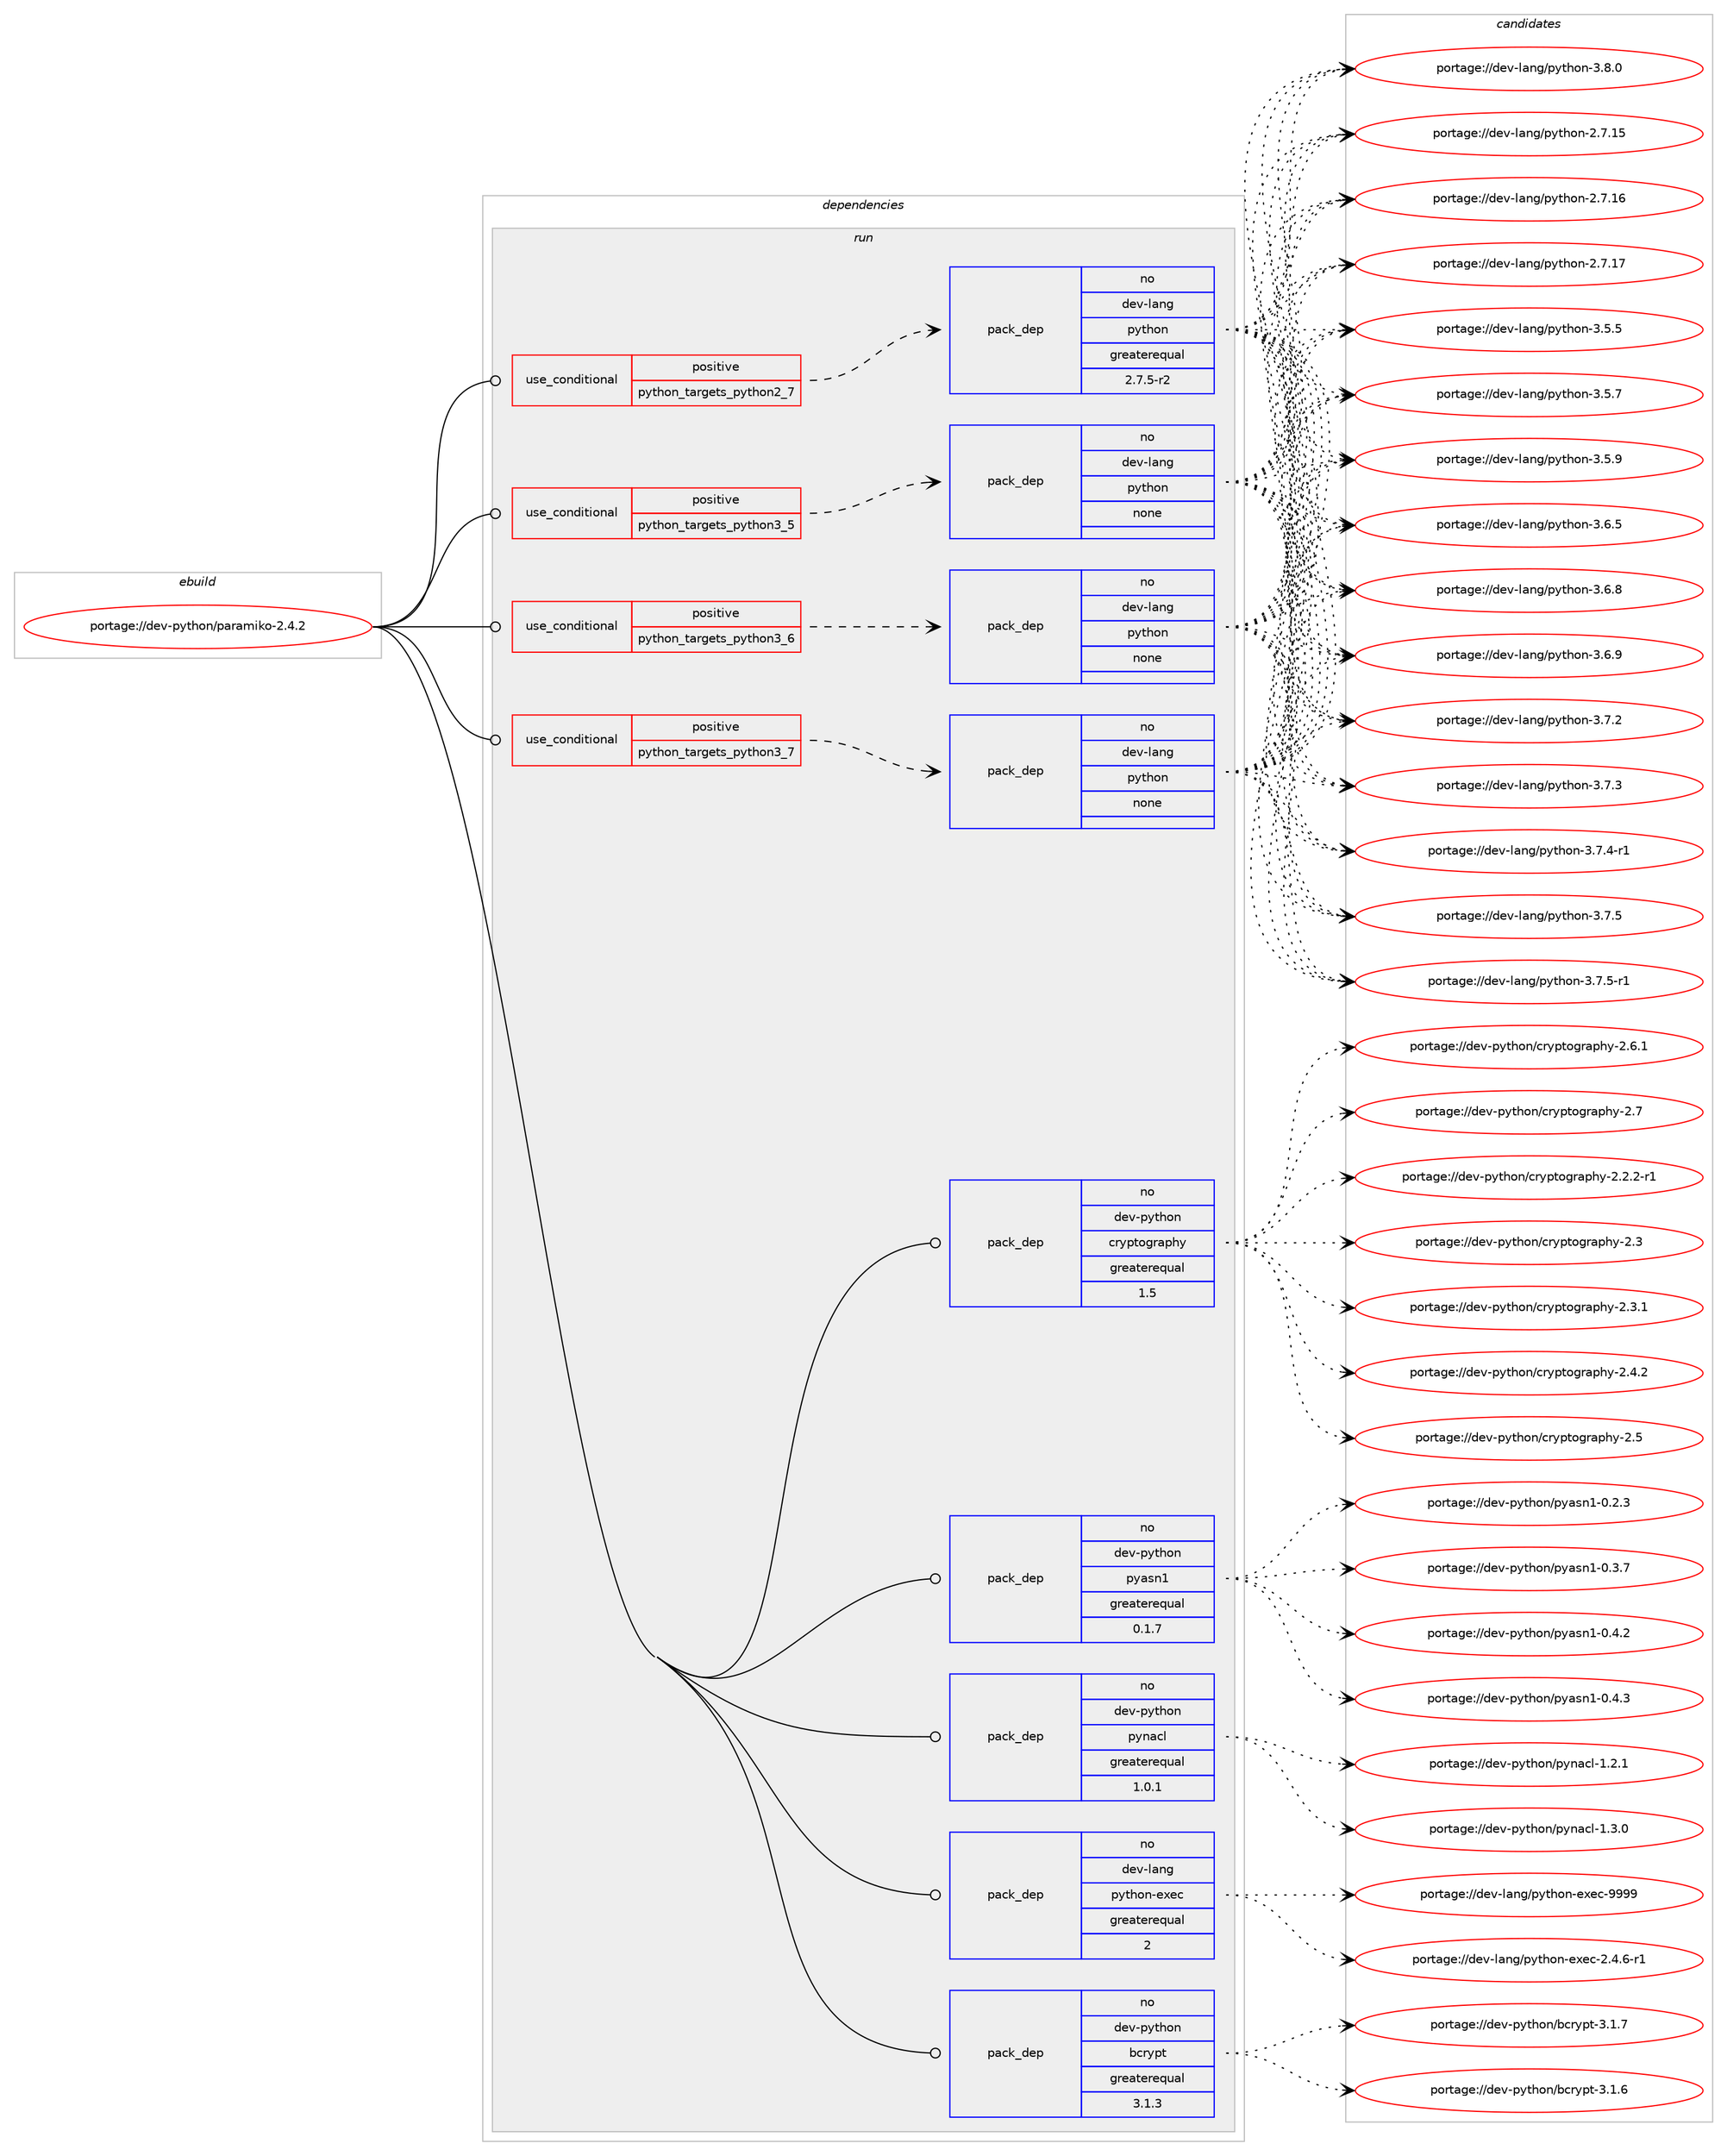 digraph prolog {

# *************
# Graph options
# *************

newrank=true;
concentrate=true;
compound=true;
graph [rankdir=LR,fontname=Helvetica,fontsize=10,ranksep=1.5];#, ranksep=2.5, nodesep=0.2];
edge  [arrowhead=vee];
node  [fontname=Helvetica,fontsize=10];

# **********
# The ebuild
# **********

subgraph cluster_leftcol {
color=gray;
rank=same;
label=<<i>ebuild</i>>;
id [label="portage://dev-python/paramiko-2.4.2", color=red, width=4, href="../dev-python/paramiko-2.4.2.svg"];
}

# ****************
# The dependencies
# ****************

subgraph cluster_midcol {
color=gray;
label=<<i>dependencies</i>>;
subgraph cluster_compile {
fillcolor="#eeeeee";
style=filled;
label=<<i>compile</i>>;
}
subgraph cluster_compileandrun {
fillcolor="#eeeeee";
style=filled;
label=<<i>compile and run</i>>;
}
subgraph cluster_run {
fillcolor="#eeeeee";
style=filled;
label=<<i>run</i>>;
subgraph cond33454 {
dependency155931 [label=<<TABLE BORDER="0" CELLBORDER="1" CELLSPACING="0" CELLPADDING="4"><TR><TD ROWSPAN="3" CELLPADDING="10">use_conditional</TD></TR><TR><TD>positive</TD></TR><TR><TD>python_targets_python2_7</TD></TR></TABLE>>, shape=none, color=red];
subgraph pack119106 {
dependency155932 [label=<<TABLE BORDER="0" CELLBORDER="1" CELLSPACING="0" CELLPADDING="4" WIDTH="220"><TR><TD ROWSPAN="6" CELLPADDING="30">pack_dep</TD></TR><TR><TD WIDTH="110">no</TD></TR><TR><TD>dev-lang</TD></TR><TR><TD>python</TD></TR><TR><TD>greaterequal</TD></TR><TR><TD>2.7.5-r2</TD></TR></TABLE>>, shape=none, color=blue];
}
dependency155931:e -> dependency155932:w [weight=20,style="dashed",arrowhead="vee"];
}
id:e -> dependency155931:w [weight=20,style="solid",arrowhead="odot"];
subgraph cond33455 {
dependency155933 [label=<<TABLE BORDER="0" CELLBORDER="1" CELLSPACING="0" CELLPADDING="4"><TR><TD ROWSPAN="3" CELLPADDING="10">use_conditional</TD></TR><TR><TD>positive</TD></TR><TR><TD>python_targets_python3_5</TD></TR></TABLE>>, shape=none, color=red];
subgraph pack119107 {
dependency155934 [label=<<TABLE BORDER="0" CELLBORDER="1" CELLSPACING="0" CELLPADDING="4" WIDTH="220"><TR><TD ROWSPAN="6" CELLPADDING="30">pack_dep</TD></TR><TR><TD WIDTH="110">no</TD></TR><TR><TD>dev-lang</TD></TR><TR><TD>python</TD></TR><TR><TD>none</TD></TR><TR><TD></TD></TR></TABLE>>, shape=none, color=blue];
}
dependency155933:e -> dependency155934:w [weight=20,style="dashed",arrowhead="vee"];
}
id:e -> dependency155933:w [weight=20,style="solid",arrowhead="odot"];
subgraph cond33456 {
dependency155935 [label=<<TABLE BORDER="0" CELLBORDER="1" CELLSPACING="0" CELLPADDING="4"><TR><TD ROWSPAN="3" CELLPADDING="10">use_conditional</TD></TR><TR><TD>positive</TD></TR><TR><TD>python_targets_python3_6</TD></TR></TABLE>>, shape=none, color=red];
subgraph pack119108 {
dependency155936 [label=<<TABLE BORDER="0" CELLBORDER="1" CELLSPACING="0" CELLPADDING="4" WIDTH="220"><TR><TD ROWSPAN="6" CELLPADDING="30">pack_dep</TD></TR><TR><TD WIDTH="110">no</TD></TR><TR><TD>dev-lang</TD></TR><TR><TD>python</TD></TR><TR><TD>none</TD></TR><TR><TD></TD></TR></TABLE>>, shape=none, color=blue];
}
dependency155935:e -> dependency155936:w [weight=20,style="dashed",arrowhead="vee"];
}
id:e -> dependency155935:w [weight=20,style="solid",arrowhead="odot"];
subgraph cond33457 {
dependency155937 [label=<<TABLE BORDER="0" CELLBORDER="1" CELLSPACING="0" CELLPADDING="4"><TR><TD ROWSPAN="3" CELLPADDING="10">use_conditional</TD></TR><TR><TD>positive</TD></TR><TR><TD>python_targets_python3_7</TD></TR></TABLE>>, shape=none, color=red];
subgraph pack119109 {
dependency155938 [label=<<TABLE BORDER="0" CELLBORDER="1" CELLSPACING="0" CELLPADDING="4" WIDTH="220"><TR><TD ROWSPAN="6" CELLPADDING="30">pack_dep</TD></TR><TR><TD WIDTH="110">no</TD></TR><TR><TD>dev-lang</TD></TR><TR><TD>python</TD></TR><TR><TD>none</TD></TR><TR><TD></TD></TR></TABLE>>, shape=none, color=blue];
}
dependency155937:e -> dependency155938:w [weight=20,style="dashed",arrowhead="vee"];
}
id:e -> dependency155937:w [weight=20,style="solid",arrowhead="odot"];
subgraph pack119110 {
dependency155939 [label=<<TABLE BORDER="0" CELLBORDER="1" CELLSPACING="0" CELLPADDING="4" WIDTH="220"><TR><TD ROWSPAN="6" CELLPADDING="30">pack_dep</TD></TR><TR><TD WIDTH="110">no</TD></TR><TR><TD>dev-lang</TD></TR><TR><TD>python-exec</TD></TR><TR><TD>greaterequal</TD></TR><TR><TD>2</TD></TR></TABLE>>, shape=none, color=blue];
}
id:e -> dependency155939:w [weight=20,style="solid",arrowhead="odot"];
subgraph pack119111 {
dependency155940 [label=<<TABLE BORDER="0" CELLBORDER="1" CELLSPACING="0" CELLPADDING="4" WIDTH="220"><TR><TD ROWSPAN="6" CELLPADDING="30">pack_dep</TD></TR><TR><TD WIDTH="110">no</TD></TR><TR><TD>dev-python</TD></TR><TR><TD>bcrypt</TD></TR><TR><TD>greaterequal</TD></TR><TR><TD>3.1.3</TD></TR></TABLE>>, shape=none, color=blue];
}
id:e -> dependency155940:w [weight=20,style="solid",arrowhead="odot"];
subgraph pack119112 {
dependency155941 [label=<<TABLE BORDER="0" CELLBORDER="1" CELLSPACING="0" CELLPADDING="4" WIDTH="220"><TR><TD ROWSPAN="6" CELLPADDING="30">pack_dep</TD></TR><TR><TD WIDTH="110">no</TD></TR><TR><TD>dev-python</TD></TR><TR><TD>cryptography</TD></TR><TR><TD>greaterequal</TD></TR><TR><TD>1.5</TD></TR></TABLE>>, shape=none, color=blue];
}
id:e -> dependency155941:w [weight=20,style="solid",arrowhead="odot"];
subgraph pack119113 {
dependency155942 [label=<<TABLE BORDER="0" CELLBORDER="1" CELLSPACING="0" CELLPADDING="4" WIDTH="220"><TR><TD ROWSPAN="6" CELLPADDING="30">pack_dep</TD></TR><TR><TD WIDTH="110">no</TD></TR><TR><TD>dev-python</TD></TR><TR><TD>pyasn1</TD></TR><TR><TD>greaterequal</TD></TR><TR><TD>0.1.7</TD></TR></TABLE>>, shape=none, color=blue];
}
id:e -> dependency155942:w [weight=20,style="solid",arrowhead="odot"];
subgraph pack119114 {
dependency155943 [label=<<TABLE BORDER="0" CELLBORDER="1" CELLSPACING="0" CELLPADDING="4" WIDTH="220"><TR><TD ROWSPAN="6" CELLPADDING="30">pack_dep</TD></TR><TR><TD WIDTH="110">no</TD></TR><TR><TD>dev-python</TD></TR><TR><TD>pynacl</TD></TR><TR><TD>greaterequal</TD></TR><TR><TD>1.0.1</TD></TR></TABLE>>, shape=none, color=blue];
}
id:e -> dependency155943:w [weight=20,style="solid",arrowhead="odot"];
}
}

# **************
# The candidates
# **************

subgraph cluster_choices {
rank=same;
color=gray;
label=<<i>candidates</i>>;

subgraph choice119106 {
color=black;
nodesep=1;
choiceportage10010111845108971101034711212111610411111045504655464953 [label="portage://dev-lang/python-2.7.15", color=red, width=4,href="../dev-lang/python-2.7.15.svg"];
choiceportage10010111845108971101034711212111610411111045504655464954 [label="portage://dev-lang/python-2.7.16", color=red, width=4,href="../dev-lang/python-2.7.16.svg"];
choiceportage10010111845108971101034711212111610411111045504655464955 [label="portage://dev-lang/python-2.7.17", color=red, width=4,href="../dev-lang/python-2.7.17.svg"];
choiceportage100101118451089711010347112121116104111110455146534653 [label="portage://dev-lang/python-3.5.5", color=red, width=4,href="../dev-lang/python-3.5.5.svg"];
choiceportage100101118451089711010347112121116104111110455146534655 [label="portage://dev-lang/python-3.5.7", color=red, width=4,href="../dev-lang/python-3.5.7.svg"];
choiceportage100101118451089711010347112121116104111110455146534657 [label="portage://dev-lang/python-3.5.9", color=red, width=4,href="../dev-lang/python-3.5.9.svg"];
choiceportage100101118451089711010347112121116104111110455146544653 [label="portage://dev-lang/python-3.6.5", color=red, width=4,href="../dev-lang/python-3.6.5.svg"];
choiceportage100101118451089711010347112121116104111110455146544656 [label="portage://dev-lang/python-3.6.8", color=red, width=4,href="../dev-lang/python-3.6.8.svg"];
choiceportage100101118451089711010347112121116104111110455146544657 [label="portage://dev-lang/python-3.6.9", color=red, width=4,href="../dev-lang/python-3.6.9.svg"];
choiceportage100101118451089711010347112121116104111110455146554650 [label="portage://dev-lang/python-3.7.2", color=red, width=4,href="../dev-lang/python-3.7.2.svg"];
choiceportage100101118451089711010347112121116104111110455146554651 [label="portage://dev-lang/python-3.7.3", color=red, width=4,href="../dev-lang/python-3.7.3.svg"];
choiceportage1001011184510897110103471121211161041111104551465546524511449 [label="portage://dev-lang/python-3.7.4-r1", color=red, width=4,href="../dev-lang/python-3.7.4-r1.svg"];
choiceportage100101118451089711010347112121116104111110455146554653 [label="portage://dev-lang/python-3.7.5", color=red, width=4,href="../dev-lang/python-3.7.5.svg"];
choiceportage1001011184510897110103471121211161041111104551465546534511449 [label="portage://dev-lang/python-3.7.5-r1", color=red, width=4,href="../dev-lang/python-3.7.5-r1.svg"];
choiceportage100101118451089711010347112121116104111110455146564648 [label="portage://dev-lang/python-3.8.0", color=red, width=4,href="../dev-lang/python-3.8.0.svg"];
dependency155932:e -> choiceportage10010111845108971101034711212111610411111045504655464953:w [style=dotted,weight="100"];
dependency155932:e -> choiceportage10010111845108971101034711212111610411111045504655464954:w [style=dotted,weight="100"];
dependency155932:e -> choiceportage10010111845108971101034711212111610411111045504655464955:w [style=dotted,weight="100"];
dependency155932:e -> choiceportage100101118451089711010347112121116104111110455146534653:w [style=dotted,weight="100"];
dependency155932:e -> choiceportage100101118451089711010347112121116104111110455146534655:w [style=dotted,weight="100"];
dependency155932:e -> choiceportage100101118451089711010347112121116104111110455146534657:w [style=dotted,weight="100"];
dependency155932:e -> choiceportage100101118451089711010347112121116104111110455146544653:w [style=dotted,weight="100"];
dependency155932:e -> choiceportage100101118451089711010347112121116104111110455146544656:w [style=dotted,weight="100"];
dependency155932:e -> choiceportage100101118451089711010347112121116104111110455146544657:w [style=dotted,weight="100"];
dependency155932:e -> choiceportage100101118451089711010347112121116104111110455146554650:w [style=dotted,weight="100"];
dependency155932:e -> choiceportage100101118451089711010347112121116104111110455146554651:w [style=dotted,weight="100"];
dependency155932:e -> choiceportage1001011184510897110103471121211161041111104551465546524511449:w [style=dotted,weight="100"];
dependency155932:e -> choiceportage100101118451089711010347112121116104111110455146554653:w [style=dotted,weight="100"];
dependency155932:e -> choiceportage1001011184510897110103471121211161041111104551465546534511449:w [style=dotted,weight="100"];
dependency155932:e -> choiceportage100101118451089711010347112121116104111110455146564648:w [style=dotted,weight="100"];
}
subgraph choice119107 {
color=black;
nodesep=1;
choiceportage10010111845108971101034711212111610411111045504655464953 [label="portage://dev-lang/python-2.7.15", color=red, width=4,href="../dev-lang/python-2.7.15.svg"];
choiceportage10010111845108971101034711212111610411111045504655464954 [label="portage://dev-lang/python-2.7.16", color=red, width=4,href="../dev-lang/python-2.7.16.svg"];
choiceportage10010111845108971101034711212111610411111045504655464955 [label="portage://dev-lang/python-2.7.17", color=red, width=4,href="../dev-lang/python-2.7.17.svg"];
choiceportage100101118451089711010347112121116104111110455146534653 [label="portage://dev-lang/python-3.5.5", color=red, width=4,href="../dev-lang/python-3.5.5.svg"];
choiceportage100101118451089711010347112121116104111110455146534655 [label="portage://dev-lang/python-3.5.7", color=red, width=4,href="../dev-lang/python-3.5.7.svg"];
choiceportage100101118451089711010347112121116104111110455146534657 [label="portage://dev-lang/python-3.5.9", color=red, width=4,href="../dev-lang/python-3.5.9.svg"];
choiceportage100101118451089711010347112121116104111110455146544653 [label="portage://dev-lang/python-3.6.5", color=red, width=4,href="../dev-lang/python-3.6.5.svg"];
choiceportage100101118451089711010347112121116104111110455146544656 [label="portage://dev-lang/python-3.6.8", color=red, width=4,href="../dev-lang/python-3.6.8.svg"];
choiceportage100101118451089711010347112121116104111110455146544657 [label="portage://dev-lang/python-3.6.9", color=red, width=4,href="../dev-lang/python-3.6.9.svg"];
choiceportage100101118451089711010347112121116104111110455146554650 [label="portage://dev-lang/python-3.7.2", color=red, width=4,href="../dev-lang/python-3.7.2.svg"];
choiceportage100101118451089711010347112121116104111110455146554651 [label="portage://dev-lang/python-3.7.3", color=red, width=4,href="../dev-lang/python-3.7.3.svg"];
choiceportage1001011184510897110103471121211161041111104551465546524511449 [label="portage://dev-lang/python-3.7.4-r1", color=red, width=4,href="../dev-lang/python-3.7.4-r1.svg"];
choiceportage100101118451089711010347112121116104111110455146554653 [label="portage://dev-lang/python-3.7.5", color=red, width=4,href="../dev-lang/python-3.7.5.svg"];
choiceportage1001011184510897110103471121211161041111104551465546534511449 [label="portage://dev-lang/python-3.7.5-r1", color=red, width=4,href="../dev-lang/python-3.7.5-r1.svg"];
choiceportage100101118451089711010347112121116104111110455146564648 [label="portage://dev-lang/python-3.8.0", color=red, width=4,href="../dev-lang/python-3.8.0.svg"];
dependency155934:e -> choiceportage10010111845108971101034711212111610411111045504655464953:w [style=dotted,weight="100"];
dependency155934:e -> choiceportage10010111845108971101034711212111610411111045504655464954:w [style=dotted,weight="100"];
dependency155934:e -> choiceportage10010111845108971101034711212111610411111045504655464955:w [style=dotted,weight="100"];
dependency155934:e -> choiceportage100101118451089711010347112121116104111110455146534653:w [style=dotted,weight="100"];
dependency155934:e -> choiceportage100101118451089711010347112121116104111110455146534655:w [style=dotted,weight="100"];
dependency155934:e -> choiceportage100101118451089711010347112121116104111110455146534657:w [style=dotted,weight="100"];
dependency155934:e -> choiceportage100101118451089711010347112121116104111110455146544653:w [style=dotted,weight="100"];
dependency155934:e -> choiceportage100101118451089711010347112121116104111110455146544656:w [style=dotted,weight="100"];
dependency155934:e -> choiceportage100101118451089711010347112121116104111110455146544657:w [style=dotted,weight="100"];
dependency155934:e -> choiceportage100101118451089711010347112121116104111110455146554650:w [style=dotted,weight="100"];
dependency155934:e -> choiceportage100101118451089711010347112121116104111110455146554651:w [style=dotted,weight="100"];
dependency155934:e -> choiceportage1001011184510897110103471121211161041111104551465546524511449:w [style=dotted,weight="100"];
dependency155934:e -> choiceportage100101118451089711010347112121116104111110455146554653:w [style=dotted,weight="100"];
dependency155934:e -> choiceportage1001011184510897110103471121211161041111104551465546534511449:w [style=dotted,weight="100"];
dependency155934:e -> choiceportage100101118451089711010347112121116104111110455146564648:w [style=dotted,weight="100"];
}
subgraph choice119108 {
color=black;
nodesep=1;
choiceportage10010111845108971101034711212111610411111045504655464953 [label="portage://dev-lang/python-2.7.15", color=red, width=4,href="../dev-lang/python-2.7.15.svg"];
choiceportage10010111845108971101034711212111610411111045504655464954 [label="portage://dev-lang/python-2.7.16", color=red, width=4,href="../dev-lang/python-2.7.16.svg"];
choiceportage10010111845108971101034711212111610411111045504655464955 [label="portage://dev-lang/python-2.7.17", color=red, width=4,href="../dev-lang/python-2.7.17.svg"];
choiceportage100101118451089711010347112121116104111110455146534653 [label="portage://dev-lang/python-3.5.5", color=red, width=4,href="../dev-lang/python-3.5.5.svg"];
choiceportage100101118451089711010347112121116104111110455146534655 [label="portage://dev-lang/python-3.5.7", color=red, width=4,href="../dev-lang/python-3.5.7.svg"];
choiceportage100101118451089711010347112121116104111110455146534657 [label="portage://dev-lang/python-3.5.9", color=red, width=4,href="../dev-lang/python-3.5.9.svg"];
choiceportage100101118451089711010347112121116104111110455146544653 [label="portage://dev-lang/python-3.6.5", color=red, width=4,href="../dev-lang/python-3.6.5.svg"];
choiceportage100101118451089711010347112121116104111110455146544656 [label="portage://dev-lang/python-3.6.8", color=red, width=4,href="../dev-lang/python-3.6.8.svg"];
choiceportage100101118451089711010347112121116104111110455146544657 [label="portage://dev-lang/python-3.6.9", color=red, width=4,href="../dev-lang/python-3.6.9.svg"];
choiceportage100101118451089711010347112121116104111110455146554650 [label="portage://dev-lang/python-3.7.2", color=red, width=4,href="../dev-lang/python-3.7.2.svg"];
choiceportage100101118451089711010347112121116104111110455146554651 [label="portage://dev-lang/python-3.7.3", color=red, width=4,href="../dev-lang/python-3.7.3.svg"];
choiceportage1001011184510897110103471121211161041111104551465546524511449 [label="portage://dev-lang/python-3.7.4-r1", color=red, width=4,href="../dev-lang/python-3.7.4-r1.svg"];
choiceportage100101118451089711010347112121116104111110455146554653 [label="portage://dev-lang/python-3.7.5", color=red, width=4,href="../dev-lang/python-3.7.5.svg"];
choiceportage1001011184510897110103471121211161041111104551465546534511449 [label="portage://dev-lang/python-3.7.5-r1", color=red, width=4,href="../dev-lang/python-3.7.5-r1.svg"];
choiceportage100101118451089711010347112121116104111110455146564648 [label="portage://dev-lang/python-3.8.0", color=red, width=4,href="../dev-lang/python-3.8.0.svg"];
dependency155936:e -> choiceportage10010111845108971101034711212111610411111045504655464953:w [style=dotted,weight="100"];
dependency155936:e -> choiceportage10010111845108971101034711212111610411111045504655464954:w [style=dotted,weight="100"];
dependency155936:e -> choiceportage10010111845108971101034711212111610411111045504655464955:w [style=dotted,weight="100"];
dependency155936:e -> choiceportage100101118451089711010347112121116104111110455146534653:w [style=dotted,weight="100"];
dependency155936:e -> choiceportage100101118451089711010347112121116104111110455146534655:w [style=dotted,weight="100"];
dependency155936:e -> choiceportage100101118451089711010347112121116104111110455146534657:w [style=dotted,weight="100"];
dependency155936:e -> choiceportage100101118451089711010347112121116104111110455146544653:w [style=dotted,weight="100"];
dependency155936:e -> choiceportage100101118451089711010347112121116104111110455146544656:w [style=dotted,weight="100"];
dependency155936:e -> choiceportage100101118451089711010347112121116104111110455146544657:w [style=dotted,weight="100"];
dependency155936:e -> choiceportage100101118451089711010347112121116104111110455146554650:w [style=dotted,weight="100"];
dependency155936:e -> choiceportage100101118451089711010347112121116104111110455146554651:w [style=dotted,weight="100"];
dependency155936:e -> choiceportage1001011184510897110103471121211161041111104551465546524511449:w [style=dotted,weight="100"];
dependency155936:e -> choiceportage100101118451089711010347112121116104111110455146554653:w [style=dotted,weight="100"];
dependency155936:e -> choiceportage1001011184510897110103471121211161041111104551465546534511449:w [style=dotted,weight="100"];
dependency155936:e -> choiceportage100101118451089711010347112121116104111110455146564648:w [style=dotted,weight="100"];
}
subgraph choice119109 {
color=black;
nodesep=1;
choiceportage10010111845108971101034711212111610411111045504655464953 [label="portage://dev-lang/python-2.7.15", color=red, width=4,href="../dev-lang/python-2.7.15.svg"];
choiceportage10010111845108971101034711212111610411111045504655464954 [label="portage://dev-lang/python-2.7.16", color=red, width=4,href="../dev-lang/python-2.7.16.svg"];
choiceportage10010111845108971101034711212111610411111045504655464955 [label="portage://dev-lang/python-2.7.17", color=red, width=4,href="../dev-lang/python-2.7.17.svg"];
choiceportage100101118451089711010347112121116104111110455146534653 [label="portage://dev-lang/python-3.5.5", color=red, width=4,href="../dev-lang/python-3.5.5.svg"];
choiceportage100101118451089711010347112121116104111110455146534655 [label="portage://dev-lang/python-3.5.7", color=red, width=4,href="../dev-lang/python-3.5.7.svg"];
choiceportage100101118451089711010347112121116104111110455146534657 [label="portage://dev-lang/python-3.5.9", color=red, width=4,href="../dev-lang/python-3.5.9.svg"];
choiceportage100101118451089711010347112121116104111110455146544653 [label="portage://dev-lang/python-3.6.5", color=red, width=4,href="../dev-lang/python-3.6.5.svg"];
choiceportage100101118451089711010347112121116104111110455146544656 [label="portage://dev-lang/python-3.6.8", color=red, width=4,href="../dev-lang/python-3.6.8.svg"];
choiceportage100101118451089711010347112121116104111110455146544657 [label="portage://dev-lang/python-3.6.9", color=red, width=4,href="../dev-lang/python-3.6.9.svg"];
choiceportage100101118451089711010347112121116104111110455146554650 [label="portage://dev-lang/python-3.7.2", color=red, width=4,href="../dev-lang/python-3.7.2.svg"];
choiceportage100101118451089711010347112121116104111110455146554651 [label="portage://dev-lang/python-3.7.3", color=red, width=4,href="../dev-lang/python-3.7.3.svg"];
choiceportage1001011184510897110103471121211161041111104551465546524511449 [label="portage://dev-lang/python-3.7.4-r1", color=red, width=4,href="../dev-lang/python-3.7.4-r1.svg"];
choiceportage100101118451089711010347112121116104111110455146554653 [label="portage://dev-lang/python-3.7.5", color=red, width=4,href="../dev-lang/python-3.7.5.svg"];
choiceportage1001011184510897110103471121211161041111104551465546534511449 [label="portage://dev-lang/python-3.7.5-r1", color=red, width=4,href="../dev-lang/python-3.7.5-r1.svg"];
choiceportage100101118451089711010347112121116104111110455146564648 [label="portage://dev-lang/python-3.8.0", color=red, width=4,href="../dev-lang/python-3.8.0.svg"];
dependency155938:e -> choiceportage10010111845108971101034711212111610411111045504655464953:w [style=dotted,weight="100"];
dependency155938:e -> choiceportage10010111845108971101034711212111610411111045504655464954:w [style=dotted,weight="100"];
dependency155938:e -> choiceportage10010111845108971101034711212111610411111045504655464955:w [style=dotted,weight="100"];
dependency155938:e -> choiceportage100101118451089711010347112121116104111110455146534653:w [style=dotted,weight="100"];
dependency155938:e -> choiceportage100101118451089711010347112121116104111110455146534655:w [style=dotted,weight="100"];
dependency155938:e -> choiceportage100101118451089711010347112121116104111110455146534657:w [style=dotted,weight="100"];
dependency155938:e -> choiceportage100101118451089711010347112121116104111110455146544653:w [style=dotted,weight="100"];
dependency155938:e -> choiceportage100101118451089711010347112121116104111110455146544656:w [style=dotted,weight="100"];
dependency155938:e -> choiceportage100101118451089711010347112121116104111110455146544657:w [style=dotted,weight="100"];
dependency155938:e -> choiceportage100101118451089711010347112121116104111110455146554650:w [style=dotted,weight="100"];
dependency155938:e -> choiceportage100101118451089711010347112121116104111110455146554651:w [style=dotted,weight="100"];
dependency155938:e -> choiceportage1001011184510897110103471121211161041111104551465546524511449:w [style=dotted,weight="100"];
dependency155938:e -> choiceportage100101118451089711010347112121116104111110455146554653:w [style=dotted,weight="100"];
dependency155938:e -> choiceportage1001011184510897110103471121211161041111104551465546534511449:w [style=dotted,weight="100"];
dependency155938:e -> choiceportage100101118451089711010347112121116104111110455146564648:w [style=dotted,weight="100"];
}
subgraph choice119110 {
color=black;
nodesep=1;
choiceportage10010111845108971101034711212111610411111045101120101994550465246544511449 [label="portage://dev-lang/python-exec-2.4.6-r1", color=red, width=4,href="../dev-lang/python-exec-2.4.6-r1.svg"];
choiceportage10010111845108971101034711212111610411111045101120101994557575757 [label="portage://dev-lang/python-exec-9999", color=red, width=4,href="../dev-lang/python-exec-9999.svg"];
dependency155939:e -> choiceportage10010111845108971101034711212111610411111045101120101994550465246544511449:w [style=dotted,weight="100"];
dependency155939:e -> choiceportage10010111845108971101034711212111610411111045101120101994557575757:w [style=dotted,weight="100"];
}
subgraph choice119111 {
color=black;
nodesep=1;
choiceportage10010111845112121116104111110479899114121112116455146494654 [label="portage://dev-python/bcrypt-3.1.6", color=red, width=4,href="../dev-python/bcrypt-3.1.6.svg"];
choiceportage10010111845112121116104111110479899114121112116455146494655 [label="portage://dev-python/bcrypt-3.1.7", color=red, width=4,href="../dev-python/bcrypt-3.1.7.svg"];
dependency155940:e -> choiceportage10010111845112121116104111110479899114121112116455146494654:w [style=dotted,weight="100"];
dependency155940:e -> choiceportage10010111845112121116104111110479899114121112116455146494655:w [style=dotted,weight="100"];
}
subgraph choice119112 {
color=black;
nodesep=1;
choiceportage100101118451121211161041111104799114121112116111103114971121041214550465046504511449 [label="portage://dev-python/cryptography-2.2.2-r1", color=red, width=4,href="../dev-python/cryptography-2.2.2-r1.svg"];
choiceportage1001011184511212111610411111047991141211121161111031149711210412145504651 [label="portage://dev-python/cryptography-2.3", color=red, width=4,href="../dev-python/cryptography-2.3.svg"];
choiceportage10010111845112121116104111110479911412111211611110311497112104121455046514649 [label="portage://dev-python/cryptography-2.3.1", color=red, width=4,href="../dev-python/cryptography-2.3.1.svg"];
choiceportage10010111845112121116104111110479911412111211611110311497112104121455046524650 [label="portage://dev-python/cryptography-2.4.2", color=red, width=4,href="../dev-python/cryptography-2.4.2.svg"];
choiceportage1001011184511212111610411111047991141211121161111031149711210412145504653 [label="portage://dev-python/cryptography-2.5", color=red, width=4,href="../dev-python/cryptography-2.5.svg"];
choiceportage10010111845112121116104111110479911412111211611110311497112104121455046544649 [label="portage://dev-python/cryptography-2.6.1", color=red, width=4,href="../dev-python/cryptography-2.6.1.svg"];
choiceportage1001011184511212111610411111047991141211121161111031149711210412145504655 [label="portage://dev-python/cryptography-2.7", color=red, width=4,href="../dev-python/cryptography-2.7.svg"];
dependency155941:e -> choiceportage100101118451121211161041111104799114121112116111103114971121041214550465046504511449:w [style=dotted,weight="100"];
dependency155941:e -> choiceportage1001011184511212111610411111047991141211121161111031149711210412145504651:w [style=dotted,weight="100"];
dependency155941:e -> choiceportage10010111845112121116104111110479911412111211611110311497112104121455046514649:w [style=dotted,weight="100"];
dependency155941:e -> choiceportage10010111845112121116104111110479911412111211611110311497112104121455046524650:w [style=dotted,weight="100"];
dependency155941:e -> choiceportage1001011184511212111610411111047991141211121161111031149711210412145504653:w [style=dotted,weight="100"];
dependency155941:e -> choiceportage10010111845112121116104111110479911412111211611110311497112104121455046544649:w [style=dotted,weight="100"];
dependency155941:e -> choiceportage1001011184511212111610411111047991141211121161111031149711210412145504655:w [style=dotted,weight="100"];
}
subgraph choice119113 {
color=black;
nodesep=1;
choiceportage10010111845112121116104111110471121219711511049454846504651 [label="portage://dev-python/pyasn1-0.2.3", color=red, width=4,href="../dev-python/pyasn1-0.2.3.svg"];
choiceportage10010111845112121116104111110471121219711511049454846514655 [label="portage://dev-python/pyasn1-0.3.7", color=red, width=4,href="../dev-python/pyasn1-0.3.7.svg"];
choiceportage10010111845112121116104111110471121219711511049454846524650 [label="portage://dev-python/pyasn1-0.4.2", color=red, width=4,href="../dev-python/pyasn1-0.4.2.svg"];
choiceportage10010111845112121116104111110471121219711511049454846524651 [label="portage://dev-python/pyasn1-0.4.3", color=red, width=4,href="../dev-python/pyasn1-0.4.3.svg"];
dependency155942:e -> choiceportage10010111845112121116104111110471121219711511049454846504651:w [style=dotted,weight="100"];
dependency155942:e -> choiceportage10010111845112121116104111110471121219711511049454846514655:w [style=dotted,weight="100"];
dependency155942:e -> choiceportage10010111845112121116104111110471121219711511049454846524650:w [style=dotted,weight="100"];
dependency155942:e -> choiceportage10010111845112121116104111110471121219711511049454846524651:w [style=dotted,weight="100"];
}
subgraph choice119114 {
color=black;
nodesep=1;
choiceportage10010111845112121116104111110471121211109799108454946504649 [label="portage://dev-python/pynacl-1.2.1", color=red, width=4,href="../dev-python/pynacl-1.2.1.svg"];
choiceportage10010111845112121116104111110471121211109799108454946514648 [label="portage://dev-python/pynacl-1.3.0", color=red, width=4,href="../dev-python/pynacl-1.3.0.svg"];
dependency155943:e -> choiceportage10010111845112121116104111110471121211109799108454946504649:w [style=dotted,weight="100"];
dependency155943:e -> choiceportage10010111845112121116104111110471121211109799108454946514648:w [style=dotted,weight="100"];
}
}

}
